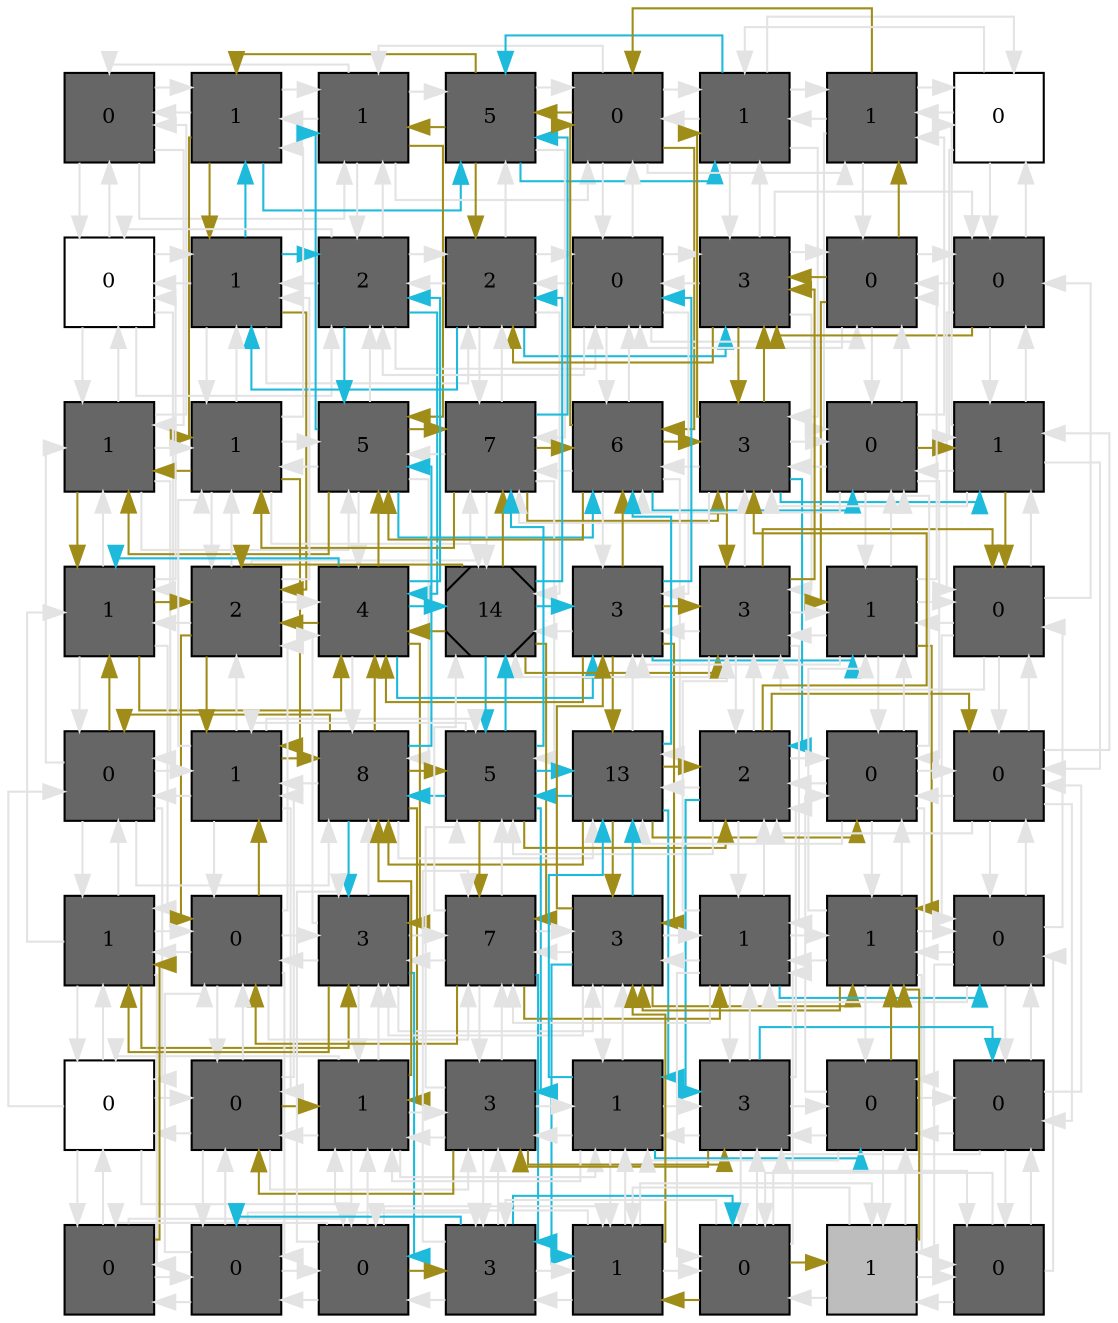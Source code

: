 digraph layout  {
rankdir=TB;
splines=ortho;
node [fixedsize=false, style=filled, width="0.6"];
edge [constraint=false];
0 [fillcolor="#666666", fontsize=10, label=0, shape=square, tooltip="name:  Stimuli2 ,\nin_degree: 4,\nout_degree: 4"];
1 [fillcolor="#666666", fontsize=10, label=1, shape=square, tooltip="name:  GZMB ,\nin_degree: 5,\nout_degree: 5"];
2 [fillcolor="#666666", fontsize=10, label=1, shape=square, tooltip="name:  P2 ,\nin_degree: 6,\nout_degree: 6"];
3 [fillcolor="#666666", fontsize=10, label=5, shape=square, tooltip="name:  CREB ,\nin_degree: 6,\nout_degree: 6"];
4 [fillcolor="#666666", fontsize=10, label=0, shape=square, tooltip="name:  IFNG ,\nin_degree: 6,\nout_degree: 6"];
5 [fillcolor="#666666", fontsize=10, label=1, shape=square, tooltip="name:  IL2RBT ,\nin_degree: 6,\nout_degree: 6"];
6 [fillcolor="#666666", fontsize=10, label=1, shape=square, tooltip="name:  Stimuli ,\nin_degree: 5,\nout_degree: 5"];
7 [fillcolor="#FFFFFF", fontsize=10, label=0, shape=square, tooltip="name: None,\nin_degree: 4,\nout_degree: 4"];
8 [fillcolor="#FFFFFF", fontsize=10, label=0, shape=square, tooltip="name: None,\nin_degree: 5,\nout_degree: 5"];
9 [fillcolor="#666666", fontsize=10, label=1, shape=square, tooltip="name:  TBET ,\nin_degree: 6,\nout_degree: 6"];
10 [fillcolor="#666666", fontsize=10, label=2, shape=square, tooltip="name:  RANTES ,\nin_degree: 7,\nout_degree: 7"];
11 [fillcolor="#666666", fontsize=10, label=2, shape=square, tooltip="name:  JAK ,\nin_degree: 7,\nout_degree: 7"];
12 [fillcolor="#666666", fontsize=10, label=0, shape=square, tooltip="name:  SOCS ,\nin_degree: 7,\nout_degree: 7"];
13 [fillcolor="#666666", fontsize=10, label=3, shape=square, tooltip="name:  IL2RA ,\nin_degree: 7,\nout_degree: 7"];
14 [fillcolor="#666666", fontsize=10, label=0, shape=square, tooltip="name:  IL15 ,\nin_degree: 6,\nout_degree: 6"];
15 [fillcolor="#666666", fontsize=10, label=0, shape=square, tooltip="name:  CD45 ,\nin_degree: 5,\nout_degree: 5"];
16 [fillcolor="#666666", fontsize=10, label=1, shape=square, tooltip="name:  A20 ,\nin_degree: 6,\nout_degree: 6"];
17 [fillcolor="#666666", fontsize=10, label=1, shape=square, tooltip="name:  BID ,\nin_degree: 7,\nout_degree: 7"];
18 [fillcolor="#666666", fontsize=10, label=5, shape=square, tooltip="name:  FLIP ,\nin_degree: 8,\nout_degree: 8"];
19 [fillcolor="#666666", fontsize=10, label=7, shape=square, tooltip="name:  MCL1 ,\nin_degree: 8,\nout_degree: 8"];
20 [fillcolor="#666666", fontsize=10, label=6, shape=square, tooltip="name:  IFNGT ,\nin_degree: 8,\nout_degree: 8"];
21 [fillcolor="#666666", fontsize=10, label=3, shape=square, tooltip="name:  IL2RB ,\nin_degree: 8,\nout_degree: 8"];
22 [fillcolor="#666666", fontsize=10, label=0, shape=square, tooltip="name:  TCR ,\nin_degree: 7,\nout_degree: 7"];
23 [fillcolor="#666666", fontsize=10, label=1, shape=square, tooltip="name:  LCK ,\nin_degree: 6,\nout_degree: 6"];
24 [fillcolor="#666666", fontsize=10, label=1, shape=square, tooltip="name:  IAP ,\nin_degree: 6,\nout_degree: 6"];
25 [fillcolor="#666666", fontsize=10, label=2, shape=square, tooltip="name:  BclxL ,\nin_degree: 7,\nout_degree: 7"];
26 [fillcolor="#666666", fontsize=10, label=4, shape=square, tooltip="name:  NFKB ,\nin_degree: 8,\nout_degree: 8"];
27 [fillcolor="#666666", fontsize=10, label=14, shape=Msquare, tooltip="name:  STAT3 ,\nin_degree: 8,\nout_degree: 8"];
28 [fillcolor="#666666", fontsize=10, label=3, shape=square, tooltip="name:  IL2 ,\nin_degree: 8,\nout_degree: 8"];
29 [fillcolor="#666666", fontsize=10, label=3, shape=square, tooltip="name:  IL2RAT ,\nin_degree: 8,\nout_degree: 8"];
30 [fillcolor="#666666", fontsize=10, label=1, shape=square, tooltip="name:  CTLA4 ,\nin_degree: 7,\nout_degree: 7"];
31 [fillcolor="#666666", fontsize=10, label=0, shape=square, tooltip="name:  FYN ,\nin_degree: 6,\nout_degree: 6"];
32 [fillcolor="#666666", fontsize=10, label=0, shape=square, tooltip="name:  TRADD ,\nin_degree: 6,\nout_degree: 6"];
33 [fillcolor="#666666", fontsize=10, label=1, shape=square, tooltip="name:  Caspase ,\nin_degree: 7,\nout_degree: 7"];
34 [fillcolor="#666666", fontsize=10, label=8, shape=square, tooltip="name:  DISC ,\nin_degree: 8,\nout_degree: 8"];
35 [fillcolor="#666666", fontsize=10, label=5, shape=square, tooltip="name:  Apoptosis ,\nin_degree: 8,\nout_degree: 8"];
36 [fillcolor="#666666", fontsize=10, label=13, shape=square, tooltip="name:  NFAT ,\nin_degree: 8,\nout_degree: 8"];
37 [fillcolor="#666666", fontsize=10, label=2, shape=square, tooltip="name:  ERK ,\nin_degree: 8,\nout_degree: 8"];
38 [fillcolor="#666666", fontsize=10, label=0, shape=square, tooltip="name:  MEK ,\nin_degree: 7,\nout_degree: 7"];
39 [fillcolor="#666666", fontsize=10, label=0, shape=square, tooltip="name:  ZAP70 ,\nin_degree: 6,\nout_degree: 6"];
40 [fillcolor="#666666", fontsize=10, label=1, shape=square, tooltip="name:  TNF ,\nin_degree: 6,\nout_degree: 6"];
41 [fillcolor="#666666", fontsize=10, label=0, shape=square, tooltip="name:  FasT ,\nin_degree: 7,\nout_degree: 7"];
42 [fillcolor="#666666", fontsize=10, label=3, shape=square, tooltip="name:  TPL2 ,\nin_degree: 8,\nout_degree: 8"];
43 [fillcolor="#666666", fontsize=10, label=7, shape=square, tooltip="name:  P27 ,\nin_degree: 8,\nout_degree: 8"];
44 [fillcolor="#666666", fontsize=10, label=3, shape=square, tooltip="name:  PI3K ,\nin_degree: 8,\nout_degree: 8"];
45 [fillcolor="#666666", fontsize=10, label=1, shape=square, tooltip="name:  Proliferation ,\nin_degree: 8,\nout_degree: 8"];
46 [fillcolor="#666666", fontsize=10, label=1, shape=square, tooltip="name:  GAP ,\nin_degree: 7,\nout_degree: 7"];
47 [fillcolor="#666666", fontsize=10, label=0, shape=square, tooltip="name:  Cytoskeleton_signaling ,\nin_degree: 6,\nout_degree: 6"];
48 [fillcolor="#FFFFFF", fontsize=10, label=0, shape=square, tooltip="name: None,\nin_degree: 5,\nout_degree: 5"];
49 [fillcolor="#666666", fontsize=10, label=0, shape=square, tooltip="name:  Fas ,\nin_degree: 6,\nout_degree: 6"];
50 [fillcolor="#666666", fontsize=10, label=1, shape=square, tooltip="name:  Ceramide ,\nin_degree: 7,\nout_degree: 7"];
51 [fillcolor="#666666", fontsize=10, label=3, shape=square, tooltip="name:  FasL ,\nin_degree: 7,\nout_degree: 7"];
52 [fillcolor="#666666", fontsize=10, label=1, shape=square, tooltip="name:  SMAD ,\nin_degree: 7,\nout_degree: 7"];
53 [fillcolor="#666666", fontsize=10, label=3, shape=square, tooltip="name:  PLCG1 ,\nin_degree: 7,\nout_degree: 7"];
54 [fillcolor="#666666", fontsize=10, label=0, shape=square, tooltip="name:  RAS ,\nin_degree: 6,\nout_degree: 6"];
55 [fillcolor="#666666", fontsize=10, label=0, shape=square, tooltip="name:  GRB2 ,\nin_degree: 5,\nout_degree: 5"];
56 [fillcolor="#666666", fontsize=10, label=0, shape=square, tooltip="name:  TAX ,\nin_degree: 4,\nout_degree: 4"];
57 [fillcolor="#666666", fontsize=10, label=0, shape=square, tooltip="name:  sFas ,\nin_degree: 5,\nout_degree: 5"];
58 [fillcolor="#666666", fontsize=10, label=0, shape=square, tooltip="name:  S1P ,\nin_degree: 6,\nout_degree: 6"];
59 [fillcolor="#666666", fontsize=10, label=3, shape=square, tooltip="name:  SPHK1 ,\nin_degree: 6,\nout_degree: 6"];
60 [fillcolor="#666666", fontsize=10, label=1, shape=square, tooltip="name:  GPCR ,\nin_degree: 6,\nout_degree: 6"];
61 [fillcolor="#666666", fontsize=10, label=0, shape=square, tooltip="name:  PDGFR ,\nin_degree: 6,\nout_degree: 6"];
62 [fillcolor="#bdbdbd", fontsize=10, label=1, shape=square, tooltip="name: None,\nin_degree: 5,\nout_degree: 5"];
63 [fillcolor="#666666", fontsize=10, label=0, shape=square, tooltip="name:  PDGF ,\nin_degree: 4,\nout_degree: 4"];
0 -> 1  [color=grey89, style="penwidth(0.1)", tooltip=" ", weight=1];
0 -> 8  [color=grey89, style="penwidth(0.1)", tooltip=" ", weight=1];
0 -> 16  [color=grey89, style="penwidth(0.1)", tooltip=" ", weight=1];
0 -> 2  [color=grey89, style="penwidth(0.1)", tooltip=" ", weight=1];
1 -> 0  [color=grey89, style="penwidth(0.1)", tooltip=" ", weight=1];
1 -> 2  [color=grey89, style="penwidth(0.1)", tooltip=" ", weight=1];
1 -> 9  [color="#A08D19", style="penwidth(0.1)", tooltip="1( GZMB ) to 25( BclxL )", weight=1];
1 -> 17  [color="#A08D19", style="penwidth(0.1)", tooltip="1( GZMB ) to 33( Caspase )", weight=1];
1 -> 3  [color="#1DBADB", style="penwidth(0.1)", tooltip="9( TBET ) to 5( IL2RBT )", weight=1];
2 -> 1  [color=grey89, style="penwidth(0.1)", tooltip=" ", weight=1];
2 -> 3  [color=grey89, style="penwidth(0.1)", tooltip=" ", weight=1];
2 -> 10  [color=grey89, style="penwidth(0.1)", tooltip=" ", weight=1];
2 -> 18  [color="#A08D19", style="penwidth(0.1)", tooltip="3( CREB ) to 18( FLIP )", weight=1];
2 -> 4  [color=grey89, style="penwidth(0.1)", tooltip=" ", weight=1];
2 -> 0  [color=grey89, style="penwidth(0.1)", tooltip=" ", weight=1];
3 -> 2  [color="#A08D19", style="penwidth(0.1)", tooltip="3( CREB ) to 18( FLIP )", weight=1];
3 -> 4  [color=grey89, style="penwidth(0.1)", tooltip=" ", weight=1];
3 -> 11  [color="#A08D19", style="penwidth(0.1)", tooltip="4( IFNG ) to 11( JAK )", weight=1];
3 -> 19  [color=grey89, style="penwidth(0.1)", tooltip=" ", weight=1];
3 -> 5  [color="#1DBADB", style="penwidth(0.1)", tooltip="35( Apoptosis ) to 5( IL2RBT )", weight=1];
3 -> 1  [color="#A08D19", style="penwidth(0.1)", tooltip="4( IFNG ) to 1( GZMB )", weight=1];
4 -> 3  [color="#A08D19", style="penwidth(0.1)", tooltip="4( IFNG ) to 1( GZMB )", weight=1];
4 -> 5  [color=grey89, style="penwidth(0.1)", tooltip=" ", weight=1];
4 -> 12  [color=grey89, style="penwidth(0.1)", tooltip=" ", weight=1];
4 -> 20  [color="#A08D19", style="penwidth(0.1)", tooltip="4( IFNG ) to 18( FLIP )", weight=1];
4 -> 6  [color=grey89, style="penwidth(0.1)", tooltip=" ", weight=1];
4 -> 2  [color=grey89, style="penwidth(0.1)", tooltip=" ", weight=1];
5 -> 4  [color=grey89, style="penwidth(0.1)", tooltip=" ", weight=1];
5 -> 6  [color=grey89, style="penwidth(0.1)", tooltip=" ", weight=1];
5 -> 13  [color=grey89, style="penwidth(0.1)", tooltip=" ", weight=1];
5 -> 21  [color=grey89, style="penwidth(0.1)", tooltip=" ", weight=1];
5 -> 7  [color=grey89, style="penwidth(0.1)", tooltip=" ", weight=1];
5 -> 3  [color="#1DBADB", style="penwidth(0.1)", tooltip="37( ERK ) to 3( CREB )", weight=1];
6 -> 5  [color=grey89, style="penwidth(0.1)", tooltip=" ", weight=1];
6 -> 7  [color=grey89, style="penwidth(0.1)", tooltip=" ", weight=1];
6 -> 14  [color=grey89, style="penwidth(0.1)", tooltip=" ", weight=1];
6 -> 22  [color=grey89, style="penwidth(0.1)", tooltip=" ", weight=1];
6 -> 4  [color="#A08D19", style="penwidth(0.1)", tooltip="14( IL15 ) to 4( IFNG )", weight=1];
7 -> 6  [color=grey89, style="penwidth(0.1)", tooltip=" ", weight=1];
7 -> 15  [color=grey89, style="penwidth(0.1)", tooltip=" ", weight=1];
7 -> 23  [color=grey89, style="penwidth(0.1)", tooltip=" ", weight=1];
7 -> 5  [color=grey89, style="penwidth(0.1)", tooltip=" ", weight=1];
8 -> 0  [color=grey89, style="penwidth(0.1)", tooltip=" ", weight=1];
8 -> 9  [color=grey89, style="penwidth(0.1)", tooltip=" ", weight=1];
8 -> 16  [color=grey89, style="penwidth(0.1)", tooltip=" ", weight=1];
8 -> 24  [color=grey89, style="penwidth(0.1)", tooltip=" ", weight=1];
8 -> 10  [color=grey89, style="penwidth(0.1)", tooltip=" ", weight=1];
9 -> 1  [color="#1DBADB", style="penwidth(0.1)", tooltip="9( TBET ) to 5( IL2RBT )", weight=1];
9 -> 8  [color=grey89, style="penwidth(0.1)", tooltip=" ", weight=1];
9 -> 10  [color="#1DBADB", style="penwidth(0.1)", tooltip="9( TBET ) to 28( IL2 )", weight=1];
9 -> 17  [color=grey89, style="penwidth(0.1)", tooltip=" ", weight=1];
9 -> 25  [color="#A08D19", style="penwidth(0.1)", tooltip="1( GZMB ) to 25( BclxL )", weight=1];
9 -> 11  [color=grey89, style="penwidth(0.1)", tooltip=" ", weight=1];
10 -> 2  [color=grey89, style="penwidth(0.1)", tooltip=" ", weight=1];
10 -> 9  [color=grey89, style="penwidth(0.1)", tooltip=" ", weight=1];
10 -> 11  [color=grey89, style="penwidth(0.1)", tooltip=" ", weight=1];
10 -> 18  [color="#1DBADB", style="penwidth(0.1)", tooltip="9( TBET ) to 20( IFNGT )", weight=1];
10 -> 26  [color="#1DBADB", style="penwidth(0.1)", tooltip="9( TBET ) to 28( IL2 )", weight=1];
10 -> 12  [color=grey89, style="penwidth(0.1)", tooltip=" ", weight=1];
10 -> 8  [color=grey89, style="penwidth(0.1)", tooltip=" ", weight=1];
11 -> 3  [color=grey89, style="penwidth(0.1)", tooltip=" ", weight=1];
11 -> 10  [color=grey89, style="penwidth(0.1)", tooltip=" ", weight=1];
11 -> 12  [color=grey89, style="penwidth(0.1)", tooltip=" ", weight=1];
11 -> 19  [color=grey89, style="penwidth(0.1)", tooltip=" ", weight=1];
11 -> 27  [color=grey89, style="penwidth(0.1)", tooltip=" ", weight=1];
11 -> 13  [color="#1DBADB", style="penwidth(0.1)", tooltip="35( Apoptosis ) to 13( IL2RA )", weight=1];
11 -> 9  [color="#1DBADB", style="penwidth(0.1)", tooltip="35( Apoptosis ) to 9( TBET )", weight=1];
12 -> 4  [color=grey89, style="penwidth(0.1)", tooltip=" ", weight=1];
12 -> 11  [color=grey89, style="penwidth(0.1)", tooltip=" ", weight=1];
12 -> 13  [color=grey89, style="penwidth(0.1)", tooltip=" ", weight=1];
12 -> 20  [color=grey89, style="penwidth(0.1)", tooltip=" ", weight=1];
12 -> 28  [color=grey89, style="penwidth(0.1)", tooltip=" ", weight=1];
12 -> 14  [color=grey89, style="penwidth(0.1)", tooltip=" ", weight=1];
12 -> 10  [color=grey89, style="penwidth(0.1)", tooltip=" ", weight=1];
13 -> 5  [color=grey89, style="penwidth(0.1)", tooltip=" ", weight=1];
13 -> 12  [color=grey89, style="penwidth(0.1)", tooltip=" ", weight=1];
13 -> 14  [color=grey89, style="penwidth(0.1)", tooltip=" ", weight=1];
13 -> 21  [color="#A08D19", style="penwidth(0.1)", tooltip="14( IL15 ) to 21( IL2RB )", weight=1];
13 -> 29  [color=grey89, style="penwidth(0.1)", tooltip=" ", weight=1];
13 -> 15  [color=grey89, style="penwidth(0.1)", tooltip=" ", weight=1];
13 -> 11  [color="#A08D19", style="penwidth(0.1)", tooltip="15( CD45 ) to 11( JAK )", weight=1];
14 -> 6  [color="#A08D19", style="penwidth(0.1)", tooltip="14( IL15 ) to 4( IFNG )", weight=1];
14 -> 13  [color="#A08D19", style="penwidth(0.1)", tooltip="14( IL15 ) to 21( IL2RB )", weight=1];
14 -> 15  [color=grey89, style="penwidth(0.1)", tooltip=" ", weight=1];
14 -> 22  [color=grey89, style="penwidth(0.1)", tooltip=" ", weight=1];
14 -> 30  [color="#A08D19", style="penwidth(0.1)", tooltip="14( IL15 ) to 46( GAP )", weight=1];
14 -> 12  [color=grey89, style="penwidth(0.1)", tooltip=" ", weight=1];
15 -> 7  [color=grey89, style="penwidth(0.1)", tooltip=" ", weight=1];
15 -> 14  [color=grey89, style="penwidth(0.1)", tooltip=" ", weight=1];
15 -> 23  [color=grey89, style="penwidth(0.1)", tooltip=" ", weight=1];
15 -> 31  [color=grey89, style="penwidth(0.1)", tooltip=" ", weight=1];
15 -> 13  [color="#A08D19", style="penwidth(0.1)", tooltip="15( CD45 ) to 11( JAK )", weight=1];
16 -> 8  [color=grey89, style="penwidth(0.1)", tooltip=" ", weight=1];
16 -> 17  [color=grey89, style="penwidth(0.1)", tooltip=" ", weight=1];
16 -> 24  [color="#A08D19", style="penwidth(0.1)", tooltip="17( BID ) to 24( IAP )", weight=1];
16 -> 32  [color=grey89, style="penwidth(0.1)", tooltip=" ", weight=1];
16 -> 0  [color=grey89, style="penwidth(0.1)", tooltip=" ", weight=1];
16 -> 18  [color=grey89, style="penwidth(0.1)", tooltip=" ", weight=1];
17 -> 9  [color=grey89, style="penwidth(0.1)", tooltip=" ", weight=1];
17 -> 16  [color="#A08D19", style="penwidth(0.1)", tooltip="17( BID ) to 24( IAP )", weight=1];
17 -> 18  [color=grey89, style="penwidth(0.1)", tooltip=" ", weight=1];
17 -> 25  [color=grey89, style="penwidth(0.1)", tooltip=" ", weight=1];
17 -> 33  [color="#A08D19", style="penwidth(0.1)", tooltip="1( GZMB ) to 33( Caspase )", weight=1];
17 -> 1  [color=grey89, style="penwidth(0.1)", tooltip=" ", weight=1];
17 -> 19  [color=grey89, style="penwidth(0.1)", tooltip=" ", weight=1];
18 -> 10  [color=grey89, style="penwidth(0.1)", tooltip=" ", weight=1];
18 -> 17  [color=grey89, style="penwidth(0.1)", tooltip=" ", weight=1];
18 -> 19  [color="#A08D19", style="penwidth(0.1)", tooltip="26( NFKB ) to 19( MCL1 )", weight=1];
18 -> 26  [color=grey89, style="penwidth(0.1)", tooltip=" ", weight=1];
18 -> 34  [color=grey89, style="penwidth(0.1)", tooltip=" ", weight=1];
18 -> 2  [color="#1DBADB", style="penwidth(0.1)", tooltip="35( Apoptosis ) to 2( P2 )", weight=1];
18 -> 20  [color="#1DBADB", style="penwidth(0.1)", tooltip="9( TBET ) to 20( IFNGT )", weight=1];
18 -> 16  [color="#A08D19", style="penwidth(0.1)", tooltip="26( NFKB ) to 16( A20 )", weight=1];
19 -> 11  [color=grey89, style="penwidth(0.1)", tooltip=" ", weight=1];
19 -> 18  [color=grey89, style="penwidth(0.1)", tooltip=" ", weight=1];
19 -> 20  [color="#A08D19", style="penwidth(0.1)", tooltip="27( STAT3 ) to 20( IFNGT )", weight=1];
19 -> 27  [color=grey89, style="penwidth(0.1)", tooltip=" ", weight=1];
19 -> 35  [color=grey89, style="penwidth(0.1)", tooltip=" ", weight=1];
19 -> 3  [color="#1DBADB", style="penwidth(0.1)", tooltip="35( Apoptosis ) to 5( IL2RBT )", weight=1];
19 -> 21  [color="#A08D19", style="penwidth(0.1)", tooltip="35( Apoptosis ) to 21( IL2RB )", weight=1];
19 -> 17  [color="#A08D19", style="penwidth(0.1)", tooltip="35( Apoptosis ) to 17( BID )", weight=1];
20 -> 12  [color=grey89, style="penwidth(0.1)", tooltip=" ", weight=1];
20 -> 19  [color=grey89, style="penwidth(0.1)", tooltip=" ", weight=1];
20 -> 21  [color="#A08D19", style="penwidth(0.1)", tooltip="28( IL2 ) to 21( IL2RB )", weight=1];
20 -> 28  [color=grey89, style="penwidth(0.1)", tooltip=" ", weight=1];
20 -> 36  [color=grey89, style="penwidth(0.1)", tooltip=" ", weight=1];
20 -> 4  [color="#A08D19", style="penwidth(0.1)", tooltip="28( IL2 ) to 4( IFNG )", weight=1];
20 -> 22  [color="#1DBADB", style="penwidth(0.1)", tooltip="35( Apoptosis ) to 22( TCR )", weight=1];
20 -> 18  [color="#A08D19", style="penwidth(0.1)", tooltip="4( IFNG ) to 18( FLIP )", weight=1];
21 -> 13  [color="#A08D19", style="penwidth(0.1)", tooltip="21( IL2RB ) to 11( JAK )", weight=1];
21 -> 20  [color=grey89, style="penwidth(0.1)", tooltip=" ", weight=1];
21 -> 22  [color=grey89, style="penwidth(0.1)", tooltip=" ", weight=1];
21 -> 29  [color="#A08D19", style="penwidth(0.1)", tooltip="21( IL2RB ) to 31( FYN )", weight=1];
21 -> 37  [color="#1DBADB", style="penwidth(0.1)", tooltip="21( IL2RB ) to 55( GRB2 )", weight=1];
21 -> 5  [color="#A08D19", style="penwidth(0.1)", tooltip="37( ERK ) to 5( IL2RBT )", weight=1];
21 -> 23  [color="#1DBADB", style="penwidth(0.1)", tooltip="35( Apoptosis ) to 23( LCK )", weight=1];
21 -> 19  [color=grey89, style="penwidth(0.1)", tooltip=" ", weight=1];
22 -> 14  [color=grey89, style="penwidth(0.1)", tooltip=" ", weight=1];
22 -> 21  [color=grey89, style="penwidth(0.1)", tooltip=" ", weight=1];
22 -> 23  [color="#A08D19", style="penwidth(0.1)", tooltip="22( TCR ) to 31( FYN )", weight=1];
22 -> 30  [color=grey89, style="penwidth(0.1)", tooltip=" ", weight=1];
22 -> 38  [color=grey89, style="penwidth(0.1)", tooltip=" ", weight=1];
22 -> 6  [color=grey89, style="penwidth(0.1)", tooltip=" ", weight=1];
22 -> 20  [color=grey89, style="penwidth(0.1)", tooltip=" ", weight=1];
23 -> 15  [color=grey89, style="penwidth(0.1)", tooltip=" ", weight=1];
23 -> 22  [color=grey89, style="penwidth(0.1)", tooltip=" ", weight=1];
23 -> 31  [color="#A08D19", style="penwidth(0.1)", tooltip="22( TCR ) to 31( FYN )", weight=1];
23 -> 39  [color=grey89, style="penwidth(0.1)", tooltip=" ", weight=1];
23 -> 7  [color=grey89, style="penwidth(0.1)", tooltip=" ", weight=1];
23 -> 21  [color=grey89, style="penwidth(0.1)", tooltip=" ", weight=1];
24 -> 16  [color=grey89, style="penwidth(0.1)", tooltip=" ", weight=1];
24 -> 25  [color="#A08D19", style="penwidth(0.1)", tooltip="24( IAP ) to 33( Caspase )", weight=1];
24 -> 32  [color=grey89, style="penwidth(0.1)", tooltip=" ", weight=1];
24 -> 40  [color=grey89, style="penwidth(0.1)", tooltip=" ", weight=1];
24 -> 8  [color=grey89, style="penwidth(0.1)", tooltip=" ", weight=1];
24 -> 26  [color="#A08D19", style="penwidth(0.1)", tooltip="32( TRADD ) to 26( NFKB )", weight=1];
25 -> 17  [color=grey89, style="penwidth(0.1)", tooltip=" ", weight=1];
25 -> 24  [color=grey89, style="penwidth(0.1)", tooltip=" ", weight=1];
25 -> 26  [color=grey89, style="penwidth(0.1)", tooltip=" ", weight=1];
25 -> 33  [color="#A08D19", style="penwidth(0.1)", tooltip="24( IAP ) to 33( Caspase )", weight=1];
25 -> 41  [color="#A08D19", style="penwidth(0.1)", tooltip="26( NFKB ) to 41( FasT )", weight=1];
25 -> 9  [color=grey89, style="penwidth(0.1)", tooltip=" ", weight=1];
25 -> 27  [color=grey89, style="penwidth(0.1)", tooltip=" ", weight=1];
26 -> 18  [color="#A08D19", style="penwidth(0.1)", tooltip="26( NFKB ) to 19( MCL1 )", weight=1];
26 -> 25  [color="#A08D19", style="penwidth(0.1)", tooltip="26( NFKB ) to 41( FasT )", weight=1];
26 -> 27  [color="#1DBADB", style="penwidth(0.1)", tooltip="26( NFKB ) to 51( FasL )", weight=1];
26 -> 34  [color=grey89, style="penwidth(0.1)", tooltip=" ", weight=1];
26 -> 42  [color="#A08D19", style="penwidth(0.1)", tooltip="26( NFKB ) to 40( TNF )", weight=1];
26 -> 10  [color="#1DBADB", style="penwidth(0.1)", tooltip="35( Apoptosis ) to 10( RANTES )", weight=1];
26 -> 28  [color="#1DBADB", style="penwidth(0.1)", tooltip="9( TBET ) to 28( IL2 )", weight=1];
26 -> 24  [color="#1DBADB", style="penwidth(0.1)", tooltip="35( Apoptosis ) to 24( IAP )", weight=1];
27 -> 19  [color="#A08D19", style="penwidth(0.1)", tooltip="27( STAT3 ) to 20( IFNGT )", weight=1];
27 -> 26  [color="#A08D19", style="penwidth(0.1)", tooltip="35( Apoptosis ) to 26( NFKB )", weight=1];
27 -> 28  [color="#1DBADB", style="penwidth(0.1)", tooltip="35( Apoptosis ) to 12( SOCS )", weight=1];
27 -> 35  [color="#1DBADB", style="penwidth(0.1)", tooltip="26( NFKB ) to 51( FasL )", weight=1];
27 -> 43  [color="#A08D19", style="penwidth(0.1)", tooltip="27( STAT3 ) to 45( Proliferation )", weight=1];
27 -> 11  [color="#1DBADB", style="penwidth(0.1)", tooltip="35( Apoptosis ) to 13( IL2RA )", weight=1];
27 -> 29  [color="#A08D19", style="penwidth(0.1)", tooltip="26( NFKB ) to 29( IL2RAT )", weight=1];
27 -> 25  [color="#A08D19", style="penwidth(0.1)", tooltip="35( Apoptosis ) to 25( BclxL )", weight=1];
28 -> 20  [color="#A08D19", style="penwidth(0.1)", tooltip="28( IL2 ) to 21( IL2RB )", weight=1];
28 -> 27  [color=grey89, style="penwidth(0.1)", tooltip=" ", weight=1];
28 -> 29  [color="#A08D19", style="penwidth(0.1)", tooltip="28( IL2 ) to 13( IL2RA )", weight=1];
28 -> 36  [color="#A08D19", style="penwidth(0.1)", tooltip="28( IL2 ) to 34( DISC )", weight=1];
28 -> 44  [color="#A08D19", style="penwidth(0.1)", tooltip="28( IL2 ) to 46( GAP )", weight=1];
28 -> 12  [color="#1DBADB", style="penwidth(0.1)", tooltip="35( Apoptosis ) to 12( SOCS )", weight=1];
28 -> 30  [color="#1DBADB", style="penwidth(0.1)", tooltip="35( Apoptosis ) to 30( CTLA4 )", weight=1];
28 -> 26  [color="#A08D19", style="penwidth(0.1)", tooltip="44( PI3K ) to 26( NFKB )", weight=1];
29 -> 21  [color=grey89, style="penwidth(0.1)", tooltip=" ", weight=1];
29 -> 28  [color=grey89, style="penwidth(0.1)", tooltip=" ", weight=1];
29 -> 30  [color=grey89, style="penwidth(0.1)", tooltip=" ", weight=1];
29 -> 37  [color=grey89, style="penwidth(0.1)", tooltip=" ", weight=1];
29 -> 45  [color=grey89, style="penwidth(0.1)", tooltip=" ", weight=1];
29 -> 13  [color="#A08D19", style="penwidth(0.1)", tooltip="28( IL2 ) to 13( IL2RA )", weight=1];
29 -> 31  [color="#A08D19", style="penwidth(0.1)", tooltip="21( IL2RB ) to 31( FYN )", weight=1];
29 -> 27  [color=grey89, style="penwidth(0.1)", tooltip=" ", weight=1];
30 -> 22  [color=grey89, style="penwidth(0.1)", tooltip=" ", weight=1];
30 -> 29  [color=grey89, style="penwidth(0.1)", tooltip=" ", weight=1];
30 -> 31  [color=grey89, style="penwidth(0.1)", tooltip=" ", weight=1];
30 -> 38  [color=grey89, style="penwidth(0.1)", tooltip=" ", weight=1];
30 -> 46  [color="#A08D19", style="penwidth(0.1)", tooltip="14( IL15 ) to 46( GAP )", weight=1];
30 -> 14  [color=grey89, style="penwidth(0.1)", tooltip=" ", weight=1];
30 -> 28  [color=grey89, style="penwidth(0.1)", tooltip=" ", weight=1];
31 -> 23  [color=grey89, style="penwidth(0.1)", tooltip=" ", weight=1];
31 -> 30  [color=grey89, style="penwidth(0.1)", tooltip=" ", weight=1];
31 -> 39  [color=grey89, style="penwidth(0.1)", tooltip=" ", weight=1];
31 -> 47  [color=grey89, style="penwidth(0.1)", tooltip=" ", weight=1];
31 -> 15  [color=grey89, style="penwidth(0.1)", tooltip=" ", weight=1];
31 -> 29  [color=grey89, style="penwidth(0.1)", tooltip=" ", weight=1];
32 -> 24  [color="#A08D19", style="penwidth(0.1)", tooltip="32( TRADD ) to 26( NFKB )", weight=1];
32 -> 33  [color=grey89, style="penwidth(0.1)", tooltip=" ", weight=1];
32 -> 40  [color=grey89, style="penwidth(0.1)", tooltip=" ", weight=1];
32 -> 48  [color=grey89, style="penwidth(0.1)", tooltip=" ", weight=1];
32 -> 16  [color=grey89, style="penwidth(0.1)", tooltip=" ", weight=1];
32 -> 34  [color=grey89, style="penwidth(0.1)", tooltip=" ", weight=1];
33 -> 25  [color=grey89, style="penwidth(0.1)", tooltip=" ", weight=1];
33 -> 32  [color=grey89, style="penwidth(0.1)", tooltip=" ", weight=1];
33 -> 34  [color="#A08D19", style="penwidth(0.1)", tooltip="41( FasT ) to 34( DISC )", weight=1];
33 -> 41  [color=grey89, style="penwidth(0.1)", tooltip=" ", weight=1];
33 -> 49  [color=grey89, style="penwidth(0.1)", tooltip=" ", weight=1];
33 -> 17  [color=grey89, style="penwidth(0.1)", tooltip=" ", weight=1];
33 -> 35  [color=grey89, style="penwidth(0.1)", tooltip=" ", weight=1];
34 -> 26  [color="#A08D19", style="penwidth(0.1)", tooltip="34( DISC ) to 25( BclxL )", weight=1];
34 -> 33  [color=grey89, style="penwidth(0.1)", tooltip=" ", weight=1];
34 -> 35  [color="#A08D19", style="penwidth(0.1)", tooltip="34( DISC ) to 19( MCL1 )", weight=1];
34 -> 42  [color="#1DBADB", style="penwidth(0.1)", tooltip="35( Apoptosis ) to 40( TNF )", weight=1];
34 -> 50  [color="#A08D19", style="penwidth(0.1)", tooltip="35( Apoptosis ) to 50( Ceramide )", weight=1];
34 -> 18  [color="#1DBADB", style="penwidth(0.1)", tooltip="35( Apoptosis ) to 2( P2 )", weight=1];
34 -> 36  [color=grey89, style="penwidth(0.1)", tooltip=" ", weight=1];
34 -> 32  [color="#A08D19", style="penwidth(0.1)", tooltip="35( Apoptosis ) to 32( TRADD )", weight=1];
35 -> 27  [color="#1DBADB", style="penwidth(0.1)", tooltip="35( Apoptosis ) to 13( IL2RA )", weight=1];
35 -> 34  [color="#1DBADB", style="penwidth(0.1)", tooltip="35( Apoptosis ) to 2( P2 )", weight=1];
35 -> 36  [color="#1DBADB", style="penwidth(0.1)", tooltip="35( Apoptosis ) to 4( IFNG )", weight=1];
35 -> 43  [color="#A08D19", style="penwidth(0.1)", tooltip="35( Apoptosis ) to 41( FasT )", weight=1];
35 -> 51  [color="#1DBADB", style="penwidth(0.1)", tooltip="26( NFKB ) to 51( FasL )", weight=1];
35 -> 19  [color="#1DBADB", style="penwidth(0.1)", tooltip="44( PI3K ) to 19( MCL1 )", weight=1];
35 -> 37  [color="#A08D19", style="penwidth(0.1)", tooltip="35( Apoptosis ) to 39( ZAP70 )", weight=1];
35 -> 33  [color=grey89, style="penwidth(0.1)", tooltip=" ", weight=1];
36 -> 28  [color=grey89, style="penwidth(0.1)", tooltip=" ", weight=1];
36 -> 35  [color="#1DBADB", style="penwidth(0.1)", tooltip="44( PI3K ) to 19( MCL1 )", weight=1];
36 -> 37  [color="#A08D19", style="penwidth(0.1)", tooltip="44( PI3K ) to 37( ERK )", weight=1];
36 -> 44  [color="#A08D19", style="penwidth(0.1)", tooltip="35( Apoptosis ) to 44( PI3K )", weight=1];
36 -> 52  [color="#1DBADB", style="penwidth(0.1)", tooltip="35( Apoptosis ) to 54( RAS )", weight=1];
36 -> 20  [color="#1DBADB", style="penwidth(0.1)", tooltip="35( Apoptosis ) to 4( IFNG )", weight=1];
36 -> 38  [color="#A08D19", style="penwidth(0.1)", tooltip="35( Apoptosis ) to 38( MEK )", weight=1];
36 -> 34  [color="#A08D19", style="penwidth(0.1)", tooltip="28( IL2 ) to 34( DISC )", weight=1];
37 -> 29  [color=grey89, style="penwidth(0.1)", tooltip=" ", weight=1];
37 -> 36  [color=grey89, style="penwidth(0.1)", tooltip=" ", weight=1];
37 -> 38  [color=grey89, style="penwidth(0.1)", tooltip=" ", weight=1];
37 -> 45  [color=grey89, style="penwidth(0.1)", tooltip=" ", weight=1];
37 -> 53  [color="#1DBADB", style="penwidth(0.1)", tooltip="21( IL2RB ) to 55( GRB2 )", weight=1];
37 -> 21  [color="#A08D19", style="penwidth(0.1)", tooltip="37( ERK ) to 5( IL2RBT )", weight=1];
37 -> 39  [color="#A08D19", style="penwidth(0.1)", tooltip="35( Apoptosis ) to 39( ZAP70 )", weight=1];
37 -> 35  [color=grey89, style="penwidth(0.1)", tooltip=" ", weight=1];
38 -> 30  [color=grey89, style="penwidth(0.1)", tooltip=" ", weight=1];
38 -> 37  [color=grey89, style="penwidth(0.1)", tooltip=" ", weight=1];
38 -> 39  [color=grey89, style="penwidth(0.1)", tooltip=" ", weight=1];
38 -> 46  [color=grey89, style="penwidth(0.1)", tooltip=" ", weight=1];
38 -> 54  [color=grey89, style="penwidth(0.1)", tooltip=" ", weight=1];
38 -> 22  [color=grey89, style="penwidth(0.1)", tooltip=" ", weight=1];
38 -> 36  [color=grey89, style="penwidth(0.1)", tooltip=" ", weight=1];
39 -> 31  [color=grey89, style="penwidth(0.1)", tooltip=" ", weight=1];
39 -> 38  [color=grey89, style="penwidth(0.1)", tooltip=" ", weight=1];
39 -> 47  [color=grey89, style="penwidth(0.1)", tooltip=" ", weight=1];
39 -> 55  [color=grey89, style="penwidth(0.1)", tooltip=" ", weight=1];
39 -> 23  [color=grey89, style="penwidth(0.1)", tooltip=" ", weight=1];
39 -> 37  [color=grey89, style="penwidth(0.1)", tooltip=" ", weight=1];
40 -> 32  [color=grey89, style="penwidth(0.1)", tooltip=" ", weight=1];
40 -> 41  [color=grey89, style="penwidth(0.1)", tooltip=" ", weight=1];
40 -> 48  [color=grey89, style="penwidth(0.1)", tooltip=" ", weight=1];
40 -> 56  [color=grey89, style="penwidth(0.1)", tooltip=" ", weight=1];
40 -> 24  [color=grey89, style="penwidth(0.1)", tooltip=" ", weight=1];
40 -> 42  [color="#A08D19", style="penwidth(0.1)", tooltip="56( TAX ) to 42( TPL2 )", weight=1];
41 -> 33  [color="#A08D19", style="penwidth(0.1)", tooltip="41( FasT ) to 34( DISC )", weight=1];
41 -> 40  [color=grey89, style="penwidth(0.1)", tooltip=" ", weight=1];
41 -> 42  [color=grey89, style="penwidth(0.1)", tooltip=" ", weight=1];
41 -> 49  [color=grey89, style="penwidth(0.1)", tooltip=" ", weight=1];
41 -> 57  [color=grey89, style="penwidth(0.1)", tooltip=" ", weight=1];
41 -> 25  [color=grey89, style="penwidth(0.1)", tooltip=" ", weight=1];
41 -> 43  [color=grey89, style="penwidth(0.1)", tooltip=" ", weight=1];
42 -> 34  [color=grey89, style="penwidth(0.1)", tooltip=" ", weight=1];
42 -> 41  [color=grey89, style="penwidth(0.1)", tooltip=" ", weight=1];
42 -> 43  [color=grey89, style="penwidth(0.1)", tooltip=" ", weight=1];
42 -> 50  [color=grey89, style="penwidth(0.1)", tooltip=" ", weight=1];
42 -> 58  [color="#1DBADB", style="penwidth(0.1)", tooltip="35( Apoptosis ) to 58( S1P )", weight=1];
42 -> 26  [color=grey89, style="penwidth(0.1)", tooltip=" ", weight=1];
42 -> 44  [color=grey89, style="penwidth(0.1)", tooltip=" ", weight=1];
42 -> 40  [color="#A08D19", style="penwidth(0.1)", tooltip="26( NFKB ) to 40( TNF )", weight=1];
43 -> 35  [color=grey89, style="penwidth(0.1)", tooltip=" ", weight=1];
43 -> 42  [color=grey89, style="penwidth(0.1)", tooltip=" ", weight=1];
43 -> 44  [color=grey89, style="penwidth(0.1)", tooltip=" ", weight=1];
43 -> 51  [color=grey89, style="penwidth(0.1)", tooltip=" ", weight=1];
43 -> 59  [color="#1DBADB", style="penwidth(0.1)", tooltip="35( Apoptosis ) to 61( PDGFR )", weight=1];
43 -> 27  [color=grey89, style="penwidth(0.1)", tooltip=" ", weight=1];
43 -> 45  [color="#A08D19", style="penwidth(0.1)", tooltip="27( STAT3 ) to 45( Proliferation )", weight=1];
43 -> 41  [color="#A08D19", style="penwidth(0.1)", tooltip="35( Apoptosis ) to 41( FasT )", weight=1];
44 -> 36  [color="#1DBADB", style="penwidth(0.1)", tooltip="44( PI3K ) to 19( MCL1 )", weight=1];
44 -> 43  [color=grey89, style="penwidth(0.1)", tooltip=" ", weight=1];
44 -> 45  [color=grey89, style="penwidth(0.1)", tooltip=" ", weight=1];
44 -> 52  [color=grey89, style="penwidth(0.1)", tooltip=" ", weight=1];
44 -> 60  [color="#1DBADB", style="penwidth(0.1)", tooltip="35( Apoptosis ) to 60( GPCR )", weight=1];
44 -> 28  [color="#A08D19", style="penwidth(0.1)", tooltip="44( PI3K ) to 26( NFKB )", weight=1];
44 -> 46  [color="#A08D19", style="penwidth(0.1)", tooltip="28( IL2 ) to 46( GAP )", weight=1];
44 -> 42  [color=grey89, style="penwidth(0.1)", tooltip=" ", weight=1];
45 -> 37  [color=grey89, style="penwidth(0.1)", tooltip=" ", weight=1];
45 -> 44  [color=grey89, style="penwidth(0.1)", tooltip=" ", weight=1];
45 -> 46  [color=grey89, style="penwidth(0.1)", tooltip=" ", weight=1];
45 -> 53  [color=grey89, style="penwidth(0.1)", tooltip=" ", weight=1];
45 -> 61  [color=grey89, style="penwidth(0.1)", tooltip=" ", weight=1];
45 -> 29  [color=grey89, style="penwidth(0.1)", tooltip=" ", weight=1];
45 -> 47  [color="#1DBADB", style="penwidth(0.1)", tooltip="35( Apoptosis ) to 47( Cytoskeleton_signaling )", weight=1];
45 -> 43  [color=grey89, style="penwidth(0.1)", tooltip=" ", weight=1];
46 -> 38  [color=grey89, style="penwidth(0.1)", tooltip=" ", weight=1];
46 -> 45  [color=grey89, style="penwidth(0.1)", tooltip=" ", weight=1];
46 -> 47  [color=grey89, style="penwidth(0.1)", tooltip=" ", weight=1];
46 -> 54  [color=grey89, style="penwidth(0.1)", tooltip=" ", weight=1];
46 -> 62  [color=grey89, style="penwidth(0.1)", tooltip=" ", weight=1];
46 -> 30  [color=grey89, style="penwidth(0.1)", tooltip=" ", weight=1];
46 -> 44  [color="#A08D19", style="penwidth(0.1)", tooltip="54( RAS ) to 44( PI3K )", weight=1];
47 -> 39  [color=grey89, style="penwidth(0.1)", tooltip=" ", weight=1];
47 -> 46  [color=grey89, style="penwidth(0.1)", tooltip=" ", weight=1];
47 -> 55  [color=grey89, style="penwidth(0.1)", tooltip=" ", weight=1];
47 -> 63  [color=grey89, style="penwidth(0.1)", tooltip=" ", weight=1];
47 -> 31  [color=grey89, style="penwidth(0.1)", tooltip=" ", weight=1];
47 -> 45  [color=grey89, style="penwidth(0.1)", tooltip=" ", weight=1];
48 -> 40  [color=grey89, style="penwidth(0.1)", tooltip=" ", weight=1];
48 -> 49  [color=grey89, style="penwidth(0.1)", tooltip=" ", weight=1];
48 -> 56  [color=grey89, style="penwidth(0.1)", tooltip=" ", weight=1];
48 -> 32  [color=grey89, style="penwidth(0.1)", tooltip=" ", weight=1];
48 -> 50  [color=grey89, style="penwidth(0.1)", tooltip=" ", weight=1];
49 -> 41  [color=grey89, style="penwidth(0.1)", tooltip=" ", weight=1];
49 -> 48  [color=grey89, style="penwidth(0.1)", tooltip=" ", weight=1];
49 -> 50  [color="#A08D19", style="penwidth(0.1)", tooltip="49( Fas ) to 34( DISC )", weight=1];
49 -> 57  [color=grey89, style="penwidth(0.1)", tooltip=" ", weight=1];
49 -> 33  [color=grey89, style="penwidth(0.1)", tooltip=" ", weight=1];
49 -> 51  [color=grey89, style="penwidth(0.1)", tooltip=" ", weight=1];
50 -> 42  [color=grey89, style="penwidth(0.1)", tooltip=" ", weight=1];
50 -> 49  [color=grey89, style="penwidth(0.1)", tooltip=" ", weight=1];
50 -> 51  [color=grey89, style="penwidth(0.1)", tooltip=" ", weight=1];
50 -> 58  [color=grey89, style="penwidth(0.1)", tooltip=" ", weight=1];
50 -> 34  [color="#A08D19", style="penwidth(0.1)", tooltip="49( Fas ) to 34( DISC )", weight=1];
50 -> 52  [color=grey89, style="penwidth(0.1)", tooltip=" ", weight=1];
50 -> 48  [color=grey89, style="penwidth(0.1)", tooltip=" ", weight=1];
51 -> 43  [color=grey89, style="penwidth(0.1)", tooltip=" ", weight=1];
51 -> 50  [color=grey89, style="penwidth(0.1)", tooltip=" ", weight=1];
51 -> 52  [color=grey89, style="penwidth(0.1)", tooltip=" ", weight=1];
51 -> 59  [color=grey89, style="penwidth(0.1)", tooltip=" ", weight=1];
51 -> 35  [color=grey89, style="penwidth(0.1)", tooltip=" ", weight=1];
51 -> 53  [color="#A08D19", style="penwidth(0.1)", tooltip="35( Apoptosis ) to 53( PLCG1 )", weight=1];
51 -> 49  [color="#A08D19", style="penwidth(0.1)", tooltip="35( Apoptosis ) to 49( Fas )", weight=1];
52 -> 44  [color=grey89, style="penwidth(0.1)", tooltip=" ", weight=1];
52 -> 51  [color=grey89, style="penwidth(0.1)", tooltip=" ", weight=1];
52 -> 53  [color=grey89, style="penwidth(0.1)", tooltip=" ", weight=1];
52 -> 60  [color=grey89, style="penwidth(0.1)", tooltip=" ", weight=1];
52 -> 36  [color="#1DBADB", style="penwidth(0.1)", tooltip="52( SMAD ) to 4( IFNG )", weight=1];
52 -> 54  [color="#1DBADB", style="penwidth(0.1)", tooltip="35( Apoptosis ) to 54( RAS )", weight=1];
52 -> 50  [color=grey89, style="penwidth(0.1)", tooltip=" ", weight=1];
53 -> 45  [color=grey89, style="penwidth(0.1)", tooltip=" ", weight=1];
53 -> 52  [color=grey89, style="penwidth(0.1)", tooltip=" ", weight=1];
53 -> 54  [color=grey89, style="penwidth(0.1)", tooltip=" ", weight=1];
53 -> 61  [color=grey89, style="penwidth(0.1)", tooltip=" ", weight=1];
53 -> 37  [color=grey89, style="penwidth(0.1)", tooltip=" ", weight=1];
53 -> 55  [color="#1DBADB", style="penwidth(0.1)", tooltip="21( IL2RB ) to 55( GRB2 )", weight=1];
53 -> 51  [color="#A08D19", style="penwidth(0.1)", tooltip="37( ERK ) to 51( FasL )", weight=1];
54 -> 46  [color="#A08D19", style="penwidth(0.1)", tooltip="54( RAS ) to 44( PI3K )", weight=1];
54 -> 53  [color=grey89, style="penwidth(0.1)", tooltip=" ", weight=1];
54 -> 55  [color=grey89, style="penwidth(0.1)", tooltip=" ", weight=1];
54 -> 62  [color=grey89, style="penwidth(0.1)", tooltip=" ", weight=1];
54 -> 38  [color=grey89, style="penwidth(0.1)", tooltip=" ", weight=1];
54 -> 52  [color=grey89, style="penwidth(0.1)", tooltip=" ", weight=1];
55 -> 47  [color=grey89, style="penwidth(0.1)", tooltip=" ", weight=1];
55 -> 54  [color=grey89, style="penwidth(0.1)", tooltip=" ", weight=1];
55 -> 63  [color=grey89, style="penwidth(0.1)", tooltip=" ", weight=1];
55 -> 39  [color=grey89, style="penwidth(0.1)", tooltip=" ", weight=1];
55 -> 53  [color=grey89, style="penwidth(0.1)", tooltip=" ", weight=1];
56 -> 48  [color=grey89, style="penwidth(0.1)", tooltip=" ", weight=1];
56 -> 57  [color=grey89, style="penwidth(0.1)", tooltip=" ", weight=1];
56 -> 40  [color="#A08D19", style="penwidth(0.1)", tooltip="56( TAX ) to 42( TPL2 )", weight=1];
56 -> 58  [color=grey89, style="penwidth(0.1)", tooltip=" ", weight=1];
57 -> 49  [color=grey89, style="penwidth(0.1)", tooltip=" ", weight=1];
57 -> 56  [color=grey89, style="penwidth(0.1)", tooltip=" ", weight=1];
57 -> 58  [color=grey89, style="penwidth(0.1)", tooltip=" ", weight=1];
57 -> 41  [color=grey89, style="penwidth(0.1)", tooltip=" ", weight=1];
57 -> 59  [color=grey89, style="penwidth(0.1)", tooltip=" ", weight=1];
58 -> 50  [color=grey89, style="penwidth(0.1)", tooltip=" ", weight=1];
58 -> 57  [color=grey89, style="penwidth(0.1)", tooltip=" ", weight=1];
58 -> 59  [color="#A08D19", style="penwidth(0.1)", tooltip="58( S1P ) to 61( PDGFR )", weight=1];
58 -> 42  [color=grey89, style="penwidth(0.1)", tooltip=" ", weight=1];
58 -> 60  [color=grey89, style="penwidth(0.1)", tooltip=" ", weight=1];
58 -> 56  [color=grey89, style="penwidth(0.1)", tooltip=" ", weight=1];
59 -> 51  [color=grey89, style="penwidth(0.1)", tooltip=" ", weight=1];
59 -> 58  [color=grey89, style="penwidth(0.1)", tooltip=" ", weight=1];
59 -> 60  [color=grey89, style="penwidth(0.1)", tooltip=" ", weight=1];
59 -> 43  [color=grey89, style="penwidth(0.1)", tooltip=" ", weight=1];
59 -> 61  [color="#1DBADB", style="penwidth(0.1)", tooltip="35( Apoptosis ) to 61( PDGFR )", weight=1];
59 -> 57  [color="#1DBADB", style="penwidth(0.1)", tooltip="35( Apoptosis ) to 57( sFas )", weight=1];
60 -> 52  [color=grey89, style="penwidth(0.1)", tooltip=" ", weight=1];
60 -> 59  [color=grey89, style="penwidth(0.1)", tooltip=" ", weight=1];
60 -> 61  [color=grey89, style="penwidth(0.1)", tooltip=" ", weight=1];
60 -> 44  [color="#A08D19", style="penwidth(0.1)", tooltip="61( PDGFR ) to 44( PI3K )", weight=1];
60 -> 62  [color=grey89, style="penwidth(0.1)", tooltip=" ", weight=1];
60 -> 58  [color=grey89, style="penwidth(0.1)", tooltip=" ", weight=1];
61 -> 53  [color=grey89, style="penwidth(0.1)", tooltip=" ", weight=1];
61 -> 60  [color="#A08D19", style="penwidth(0.1)", tooltip="61( PDGFR ) to 44( PI3K )", weight=1];
61 -> 62  [color="#A08D19", style="penwidth(0.1)", tooltip="61( PDGFR ) to 46( GAP )", weight=1];
61 -> 45  [color=grey89, style="penwidth(0.1)", tooltip=" ", weight=1];
61 -> 63  [color=grey89, style="penwidth(0.1)", tooltip=" ", weight=1];
61 -> 59  [color=grey89, style="penwidth(0.1)", tooltip=" ", weight=1];
62 -> 54  [color=grey89, style="penwidth(0.1)", tooltip=" ", weight=1];
62 -> 61  [color=grey89, style="penwidth(0.1)", tooltip=" ", weight=1];
62 -> 63  [color=grey89, style="penwidth(0.1)", tooltip=" ", weight=1];
62 -> 46  [color="#A08D19", style="penwidth(0.1)", tooltip="61( PDGFR ) to 46( GAP )", weight=1];
62 -> 60  [color=grey89, style="penwidth(0.1)", tooltip=" ", weight=1];
63 -> 55  [color=grey89, style="penwidth(0.1)", tooltip=" ", weight=1];
63 -> 62  [color=grey89, style="penwidth(0.1)", tooltip=" ", weight=1];
63 -> 47  [color=grey89, style="penwidth(0.1)", tooltip=" ", weight=1];
63 -> 61  [color=grey89, style="penwidth(0.1)", tooltip=" ", weight=1];
edge [constraint=true, style=invis];

0 -> 8 -> 16 -> 24 -> 32 -> 40 -> 48 -> 56;
1 -> 9 -> 17 -> 25 -> 33 -> 41 -> 49 -> 57;
2 -> 10 -> 18 -> 26 -> 34 -> 42 -> 50 -> 58;
3 -> 11 -> 19 -> 27 -> 35 -> 43 -> 51 -> 59;
4 -> 12 -> 20 -> 28 -> 36 -> 44 -> 52 -> 60;
5 -> 13 -> 21 -> 29 -> 37 -> 45 -> 53 -> 61;
6 -> 14 -> 22 -> 30 -> 38 -> 46 -> 54 -> 62;
7 -> 15 -> 23 -> 31 -> 39 -> 47 -> 55 -> 63;
rank = same {0 -> 1 -> 2 -> 3 -> 4 -> 5 -> 6 -> 7};
rank = same {8 -> 9 -> 10 -> 11 -> 12 -> 13 -> 14 -> 15};
rank = same {16 -> 17 -> 18 -> 19 -> 20 -> 21 -> 22 -> 23};
rank = same {24 -> 25 -> 26 -> 27 -> 28 -> 29 -> 30 -> 31};
rank = same {32 -> 33 -> 34 -> 35 -> 36 -> 37 -> 38 -> 39};
rank = same {40 -> 41 -> 42 -> 43 -> 44 -> 45 -> 46 -> 47};
rank = same {48 -> 49 -> 50 -> 51 -> 52 -> 53 -> 54 -> 55};
rank = same {56 -> 57 -> 58 -> 59 -> 60 -> 61 -> 62 -> 63};
}